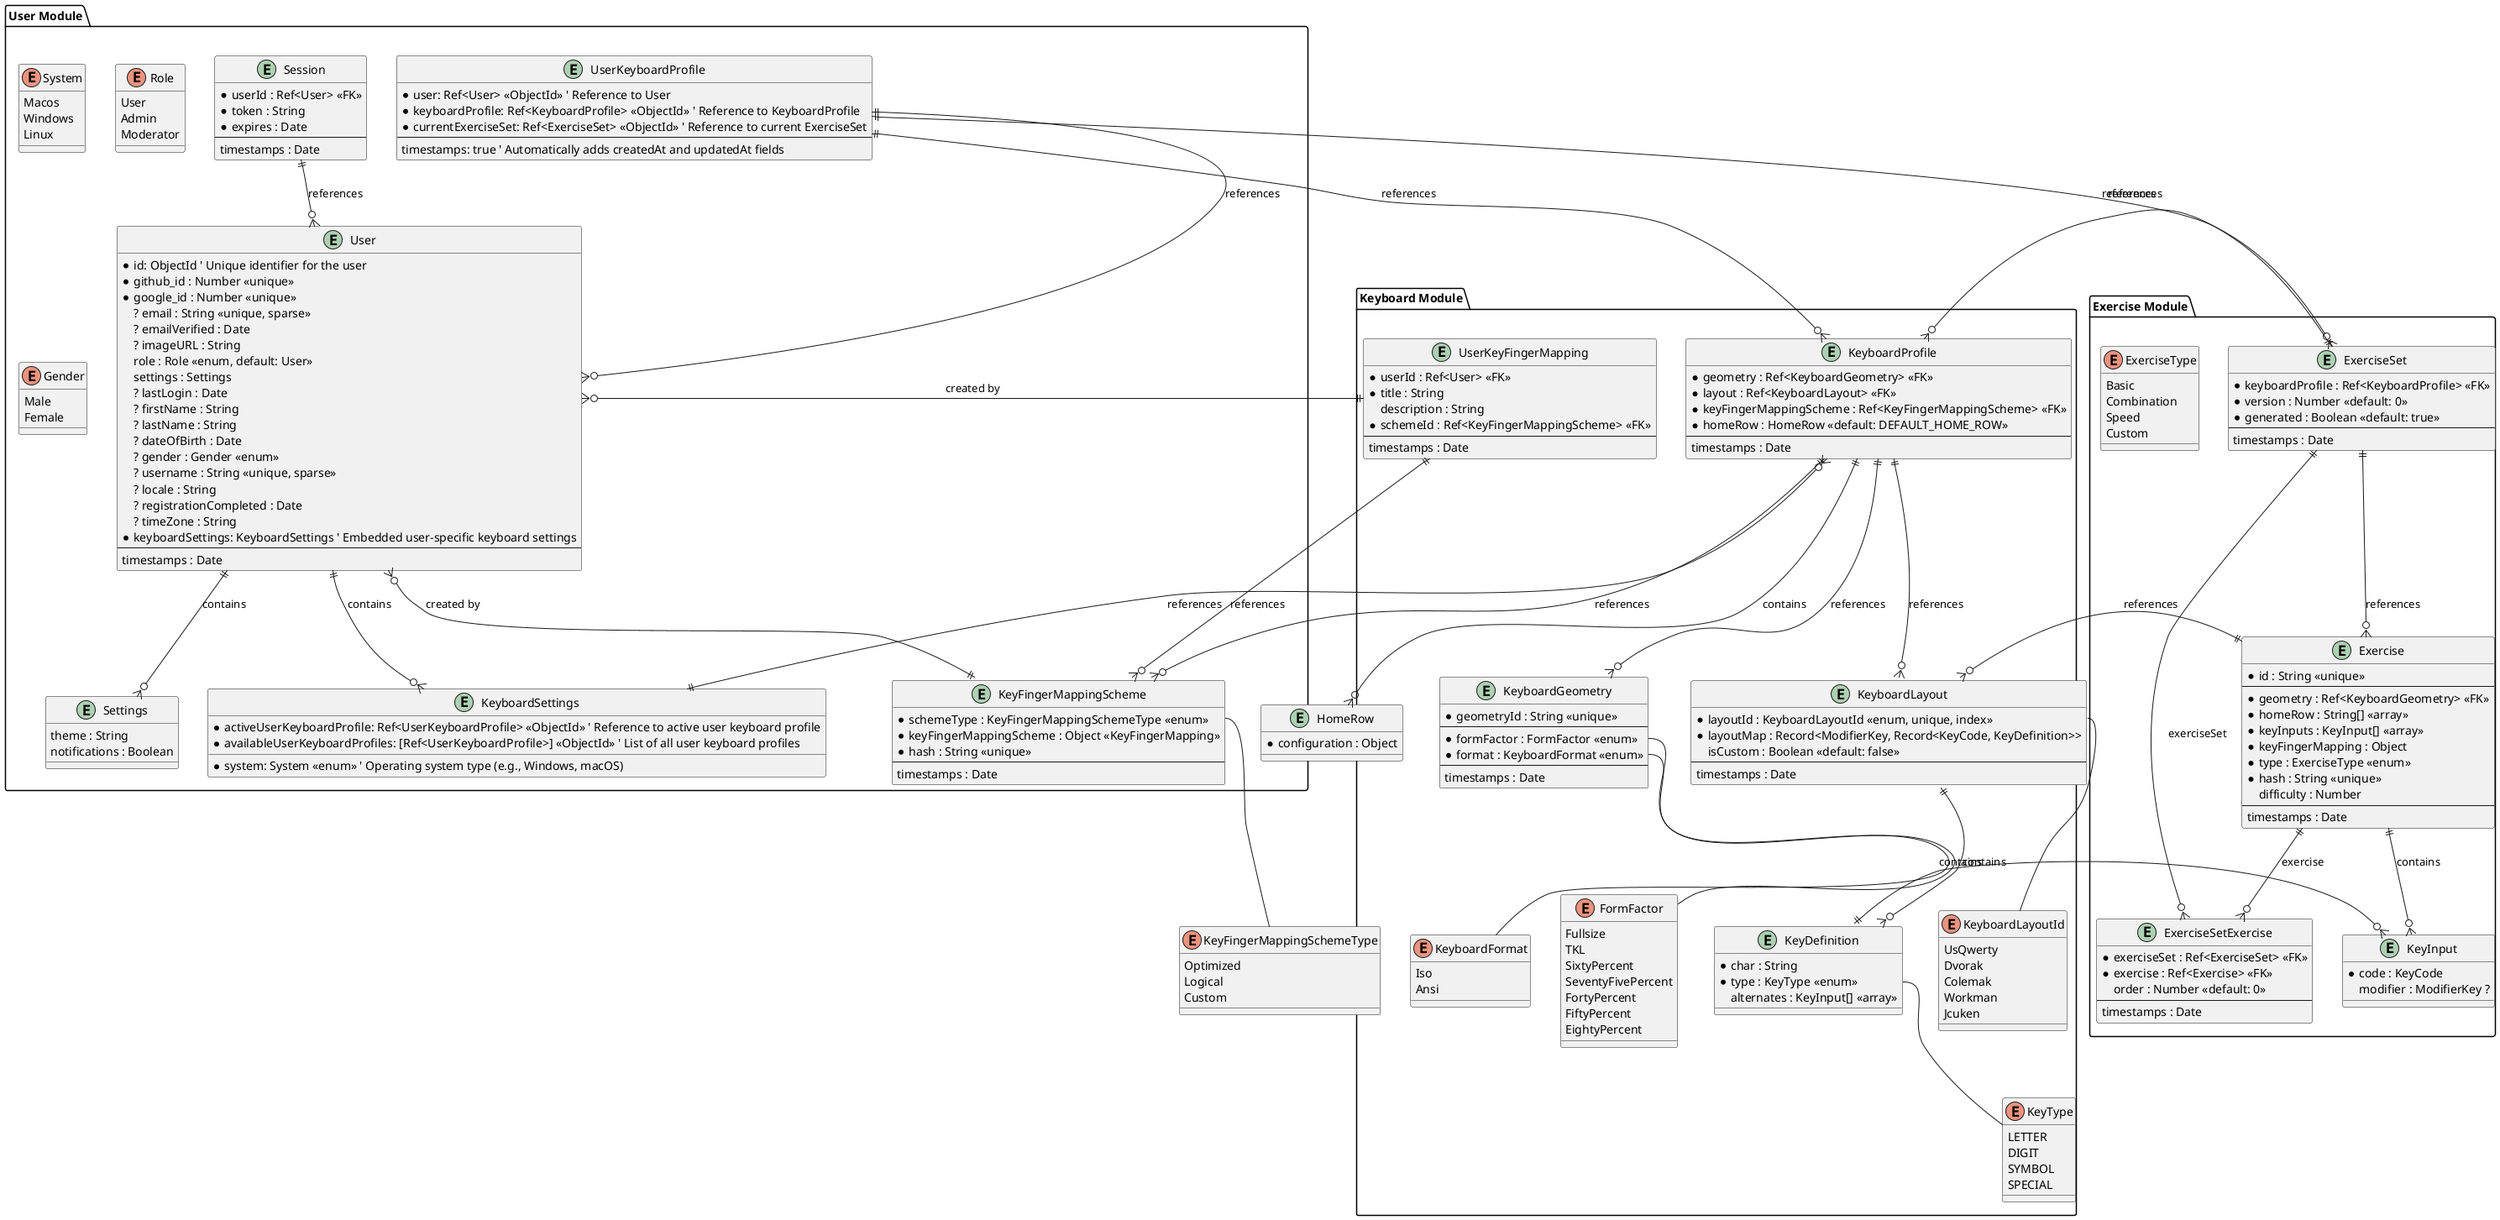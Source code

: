 @startuml
' ER Diagram for Keyboard Trainer System (Updated for KeyFingerMappingScheme)
' Organizes entities by logical modules for clarity

package "Exercise Module" {
  entity "ExerciseSet" {
    * keyboardProfile : Ref<KeyboardProfile> <<FK>>
    * version : Number <<default: 0>>
    * generated : Boolean <<default: true>>
    ' * title : String
    ' description : String
    --
    timestamps : Date
  }

  entity "ExerciseSetExercise" {
    * exerciseSet : Ref<ExerciseSet> <<FK>>
    * exercise : Ref<Exercise> <<FK>>
    order : Number <<default: 0>>
    --
    timestamps : Date
  }

  entity "Exercise" {
    * id : String <<unique>>
    ' * slug : String <<unique>>
    --
    * geometry : Ref<KeyboardGeometry> <<FK>>
    * homeRow : String[] <<array>>
    * keyInputs : KeyInput[] <<array>>
    * keyFingerMapping : Object
    * type : ExerciseType <<enum>>
    * hash : String <<unique>>
    difficulty : Number
    --
    timestamps : Date
  }

  entity "KeyInput" {
    ' Defines a key press with code and modifier
    * code : KeyCode
    modifier : ModifierKey ?
  }

  enum "ExerciseType" {
    Basic
    Combination
    Speed
    Custom
  }
}

package "Keyboard Module" {
  entity "KeyboardProfile" {
    ' Defines user-specific keyboard configuration
    * geometry : Ref<KeyboardGeometry> <<FK>>
    * layout : Ref<KeyboardLayout> <<FK>>
    * keyFingerMappingScheme : Ref<KeyFingerMappingScheme> <<FK>>
    * homeRow : HomeRow <<default: DEFAULT_HOME_ROW>>
    --
    timestamps : Date
  }

  entity "KeyboardGeometry" {
    ' Defines physical geometry of the keyboard
    * geometryId : String <<unique>>
    --
    * formFactor : FormFactor <<enum>>
    * format : KeyboardFormat <<enum>>
    --
    timestamps : Date
  }

  entity "KeyboardLayout" {
    ' Defines keyboard layout with key mappings
    * layoutId : KeyboardLayoutId <<enum, unique, index>>
    * layoutMap : Record<ModifierKey, Record<KeyCode, KeyDefinition>>
    isCustom : Boolean <<default: false>>
    --
    timestamps : Date
  }

  entity "KeyDefinition" {
    ' Defines key characteristics for a layout
    * char : String
    * type : KeyType <<enum>>
    alternates : KeyInput[] <<array>>
  }

  entity "KeyFingerMappingScheme" {
    ' Maps keys to fingers for typing
    * schemeType : KeyFingerMappingSchemeType <<enum>>
    * keyFingerMappingScheme : Object <<KeyFingerMapping>>
    * hash : String <<unique>>
    --
    timestamps : Date
  }

  entity "UserKeyFingerMapping" {
    ' Links user to a scheme with custom title
    * userId : Ref<User> <<FK>>
    * title : String
    description : String
    * schemeId : Ref<KeyFingerMappingScheme> <<FK>>
    --
    timestamps : Date
  }

  entity "HomeRow" {
    ' Defines home row configuration for typing
    * configuration : Object
  }

  enum "FormFactor" {
    Fullsize
    TKL
    SixtyPercent
    SeventyFivePercent
    FortyPercent
    FiftyPercent
    EightyPercent
  }

  enum "KeyboardFormat" {
    Iso
    Ansi
  }

  enum "KeyboardLayoutId" {
    UsQwerty
    Dvorak
    Colemak
    Workman
    Jcuken
  }

  enum "KeyType" {
    LETTER
    DIGIT
    SYMBOL
    SPECIAL
  }

  enum "KeyFingerMappingSchemeType" {
    Optimized
    Logical
    Custom
  }
}

package "User Module" {
  entity "User" {
    ' Represents a user with authentication and settings
      * id: ObjectId ' Unique identifier for the user
    * github_id : Number <<unique>>
    * google_id : Number <<unique>>
    ? email : String <<unique, sparse>>
    ? emailVerified : Date
    ? imageURL : String
    role : Role <<enum, default: User>>
    settings : Settings
    ? lastLogin : Date
    ? firstName : String
    ? lastName : String
    ? dateOfBirth : Date
    ? gender : Gender <<enum>>
    ? username : String <<unique, sparse>>
    ? locale : String
    ? registrationCompleted : Date
    ? timeZone : String
    * keyboardSettings: KeyboardSettings ' Embedded user-specific keyboard settings
    --
    timestamps : Date
  }

  entity "Settings" {
    ' User-specific settings
    theme : String
    notifications : Boolean
  }



  entity "KeyboardSettings" {
    ' Embedded user-specific keyboard settings within User entity
    * system: System <<enum>> ' Operating system type (e.g., Windows, macOS)
    * activeUserKeyboardProfile: Ref<UserKeyboardProfile> <<ObjectId>> ' Reference to active user keyboard profile
    * availableUserKeyboardProfiles: [Ref<UserKeyboardProfile>] <<ObjectId>> ' List of all user keyboard profiles
  }

  entity "UserKeyboardProfile" {
    ' Links a user to a keyboard profile and exercise set
    * user: Ref<User> <<ObjectId>> ' Reference to User
    * keyboardProfile: Ref<KeyboardProfile> <<ObjectId>> ' Reference to KeyboardProfile
    * currentExerciseSet: Ref<ExerciseSet> <<ObjectId>> ' Reference to current ExerciseSet
    --
    timestamps: true ' Automatically adds createdAt and updatedAt fields
  }

  entity "Session" {
    ' Represents a user session, used in authentication
    * userId : Ref<User> <<FK>>
    * token : String
    * expires : Date
    --
    timestamps : Date
  }

  enum "System" {
    Macos
    Windows
    Linux
  }

  enum "Role" {
    User
    Admin
    Moderator
  }

  enum "Gender" {
    Male
    Female
  }
}

' Relationships
Exercise ||--o{ KeyInput : contains
Exercise ||--o{ KeyboardLayout : references
ExerciseSet ||--o{ Exercise : references
ExerciseSet ||--o{ KeyboardProfile : references
KeyboardProfile ||--o{ KeyboardGeometry : references
KeyboardProfile ||--o{ KeyboardLayout : references
KeyboardProfile ||--o{ KeyFingerMappingScheme : references
KeyboardProfile ||--o{ HomeRow : contains
KeyboardLayout ||--o{ KeyDefinition : contains
UserKeyFingerMapping ||--o{ User : created by
UserKeyFingerMapping ||--o{ KeyFingerMappingScheme : references
KeyDefinition ||--o{ KeyInput : contains
KeyFingerMappingScheme ||--o{ User : created by
User ||--o{ Settings : contains
User ||--o{ KeyboardSettings : contains
KeyboardSettings ||--o{ KeyboardProfile : references
UserKeyboardProfile ||--o{ User : references
UserKeyboardProfile ||--o{ KeyboardProfile : references
UserKeyboardProfile ||--o{ ExerciseSet : references
Session ||--o{ User : references

' Enum dependencies (as type references)
KeyboardGeometry::formFactor -- FormFactor
KeyboardGeometry::format -- KeyboardFormat

KeyboardLayout::layoutId -- KeyboardLayoutId

KeyDefinition::type -- KeyType

KeyFingerMappingScheme::schemeType -- KeyFingerMappingSchemeType
ExerciseSet ||--o{ ExerciseSetExercise : exerciseSet
Exercise ||--o{ ExerciseSetExercise : exercise
@enduml

